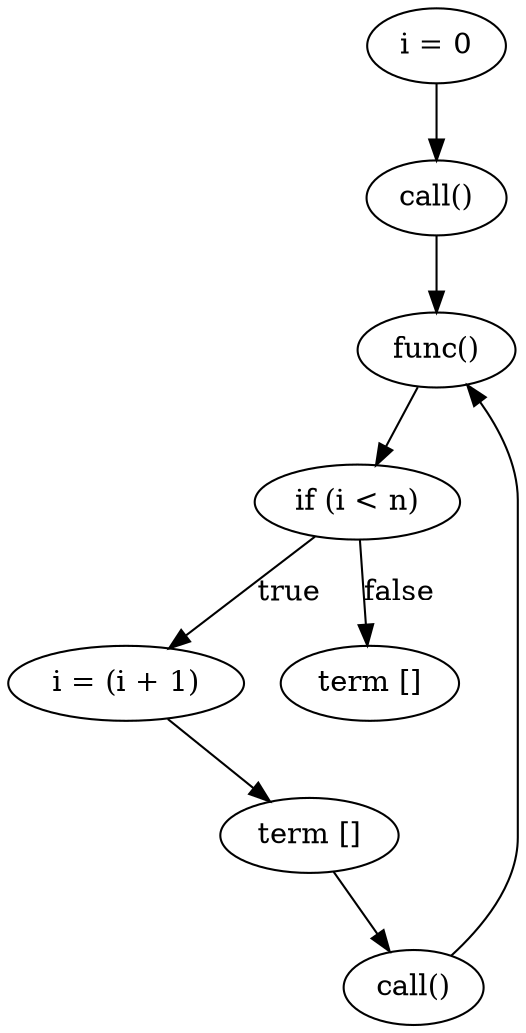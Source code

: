 digraph {
    0 [ label = "i = 0" ]
    1 [ label = "if (i < n)" ]
    2 [ label = "i = (i + 1)" ]
    3 [ label = "term []" ]
    4 [ label = "term []" ]
    5 [ label = "func()" ]
    6 [ label = "call()" ]
    7 [ label = "call()" ]
    6 -> 5 [ label = "" ]
    1 -> 2 [ label = "true" ]
    2 -> 3 [ label = "" ]
    5 -> 1 [ label = "" ]
    1 -> 4 [ label = "false" ]
    0 -> 6 [ label = "" ]
    3 -> 7 [ label = "" ]
    7 -> 5 [ label = "" ]
}
